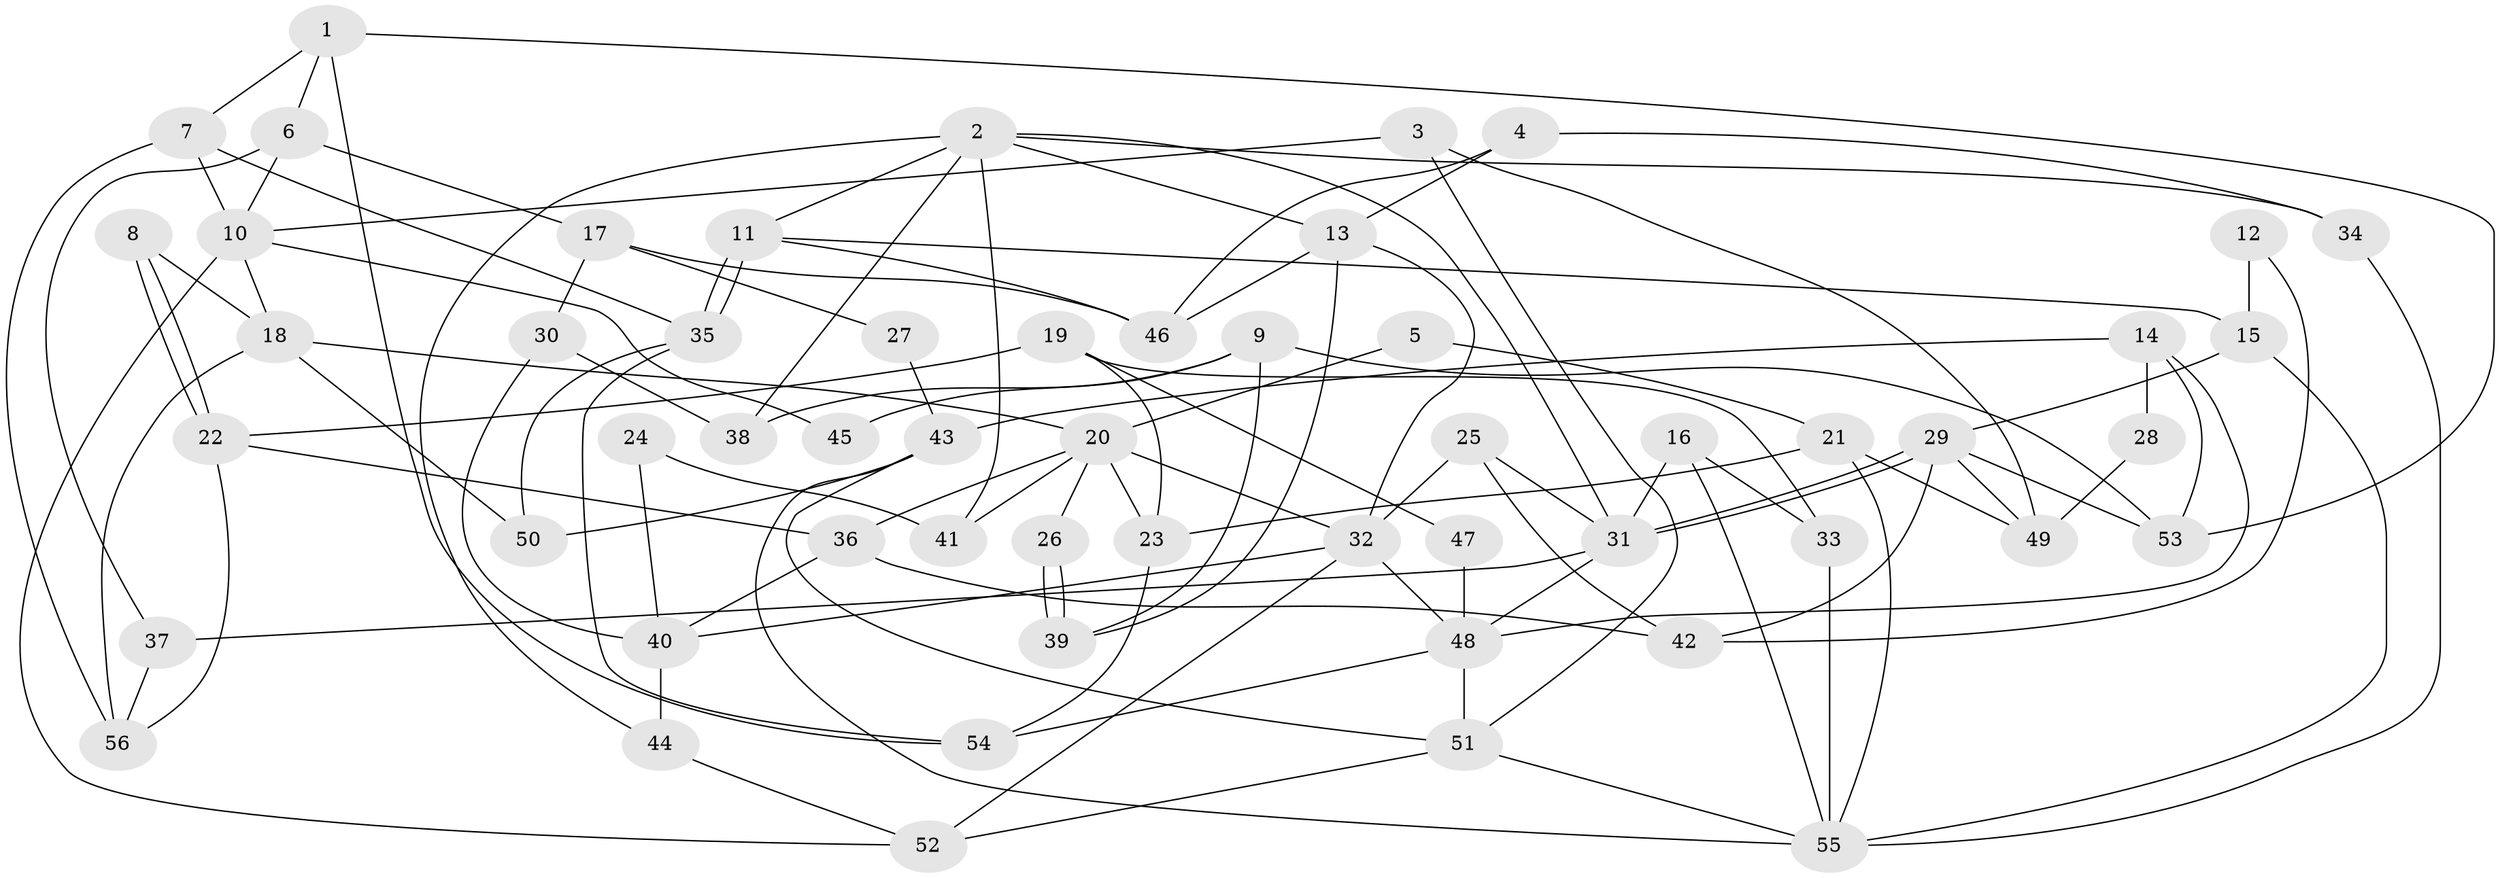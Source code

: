 // coarse degree distribution, {5: 0.20512820512820512, 6: 0.10256410256410256, 2: 0.1282051282051282, 4: 0.2564102564102564, 3: 0.23076923076923078, 7: 0.05128205128205128, 13: 0.02564102564102564}
// Generated by graph-tools (version 1.1) at 2025/53/03/04/25 21:53:13]
// undirected, 56 vertices, 112 edges
graph export_dot {
graph [start="1"]
  node [color=gray90,style=filled];
  1;
  2;
  3;
  4;
  5;
  6;
  7;
  8;
  9;
  10;
  11;
  12;
  13;
  14;
  15;
  16;
  17;
  18;
  19;
  20;
  21;
  22;
  23;
  24;
  25;
  26;
  27;
  28;
  29;
  30;
  31;
  32;
  33;
  34;
  35;
  36;
  37;
  38;
  39;
  40;
  41;
  42;
  43;
  44;
  45;
  46;
  47;
  48;
  49;
  50;
  51;
  52;
  53;
  54;
  55;
  56;
  1 -- 7;
  1 -- 53;
  1 -- 6;
  1 -- 54;
  2 -- 44;
  2 -- 13;
  2 -- 11;
  2 -- 31;
  2 -- 34;
  2 -- 38;
  2 -- 41;
  3 -- 49;
  3 -- 10;
  3 -- 51;
  4 -- 46;
  4 -- 13;
  4 -- 34;
  5 -- 20;
  5 -- 21;
  6 -- 37;
  6 -- 10;
  6 -- 17;
  7 -- 10;
  7 -- 56;
  7 -- 35;
  8 -- 22;
  8 -- 22;
  8 -- 18;
  9 -- 39;
  9 -- 53;
  9 -- 38;
  9 -- 45;
  10 -- 18;
  10 -- 45;
  10 -- 52;
  11 -- 35;
  11 -- 35;
  11 -- 15;
  11 -- 46;
  12 -- 15;
  12 -- 42;
  13 -- 32;
  13 -- 46;
  13 -- 39;
  14 -- 43;
  14 -- 48;
  14 -- 28;
  14 -- 53;
  15 -- 55;
  15 -- 29;
  16 -- 55;
  16 -- 31;
  16 -- 33;
  17 -- 30;
  17 -- 27;
  17 -- 46;
  18 -- 20;
  18 -- 50;
  18 -- 56;
  19 -- 23;
  19 -- 33;
  19 -- 22;
  19 -- 47;
  20 -- 32;
  20 -- 36;
  20 -- 23;
  20 -- 26;
  20 -- 41;
  21 -- 23;
  21 -- 55;
  21 -- 49;
  22 -- 36;
  22 -- 56;
  23 -- 54;
  24 -- 41;
  24 -- 40;
  25 -- 32;
  25 -- 31;
  25 -- 42;
  26 -- 39;
  26 -- 39;
  27 -- 43;
  28 -- 49;
  29 -- 31;
  29 -- 31;
  29 -- 42;
  29 -- 49;
  29 -- 53;
  30 -- 38;
  30 -- 40;
  31 -- 37;
  31 -- 48;
  32 -- 48;
  32 -- 52;
  32 -- 40;
  33 -- 55;
  34 -- 55;
  35 -- 50;
  35 -- 54;
  36 -- 42;
  36 -- 40;
  37 -- 56;
  40 -- 44;
  43 -- 51;
  43 -- 55;
  43 -- 50;
  44 -- 52;
  47 -- 48;
  48 -- 54;
  48 -- 51;
  51 -- 52;
  51 -- 55;
}
